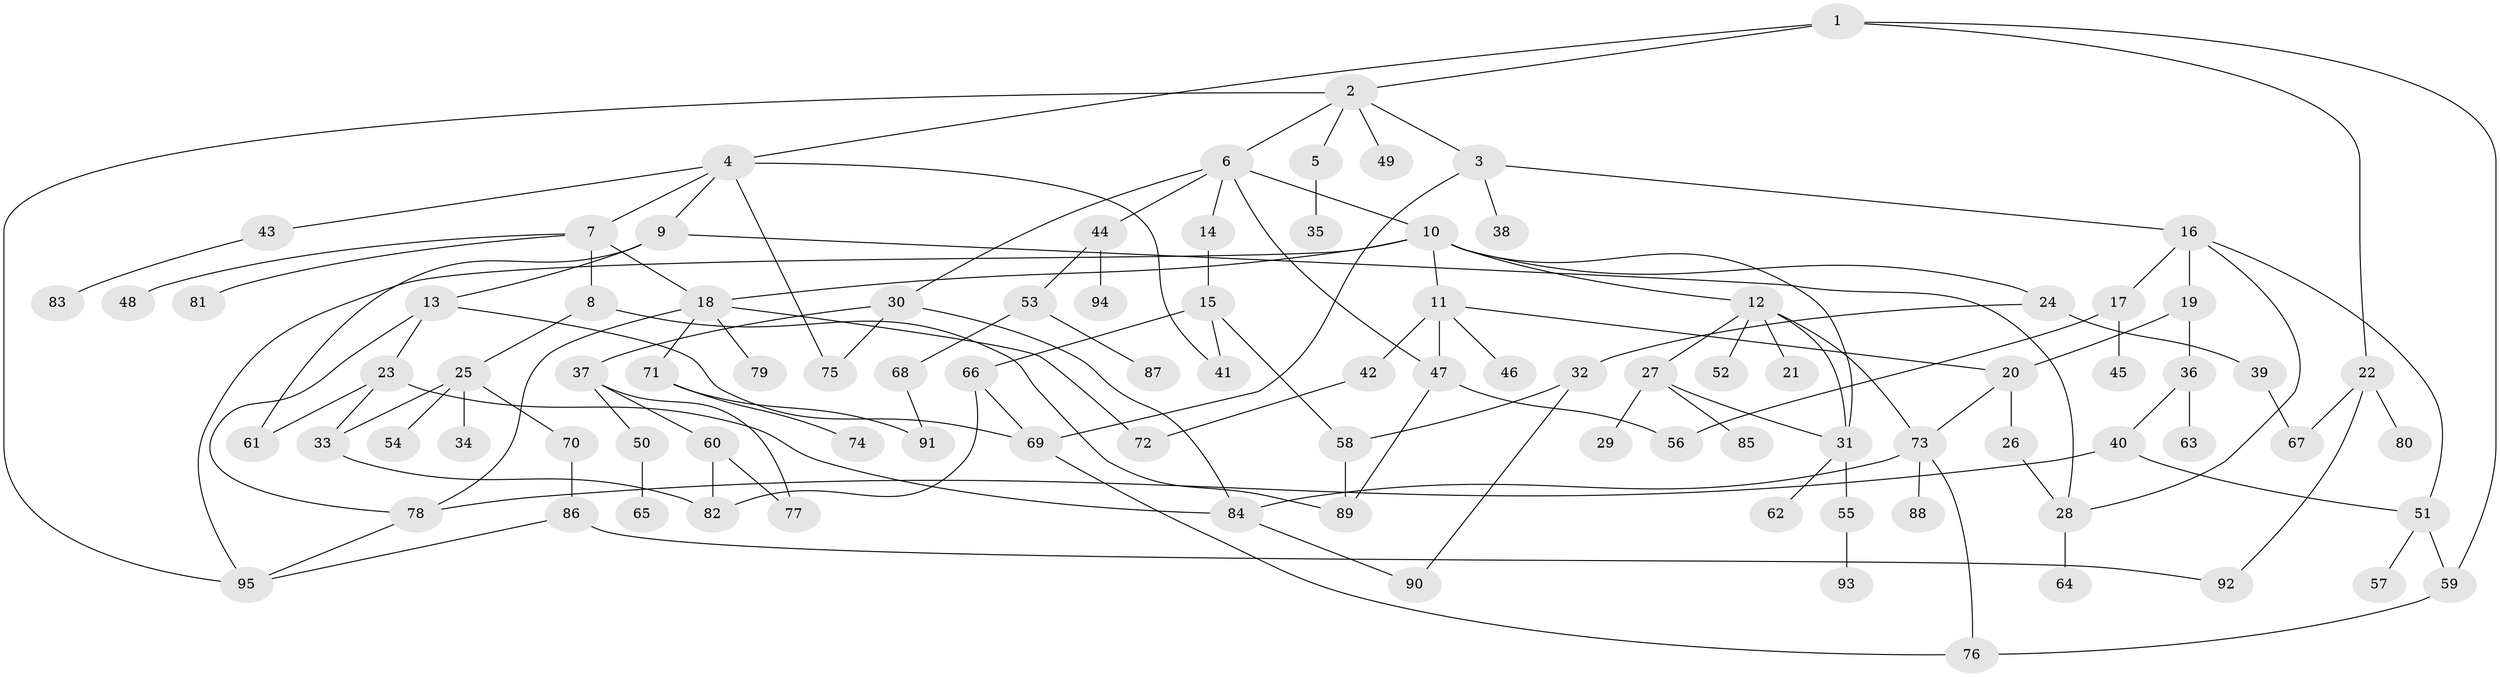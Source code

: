 // Generated by graph-tools (version 1.1) at 2025/13/03/09/25 04:13:20]
// undirected, 95 vertices, 131 edges
graph export_dot {
graph [start="1"]
  node [color=gray90,style=filled];
  1;
  2;
  3;
  4;
  5;
  6;
  7;
  8;
  9;
  10;
  11;
  12;
  13;
  14;
  15;
  16;
  17;
  18;
  19;
  20;
  21;
  22;
  23;
  24;
  25;
  26;
  27;
  28;
  29;
  30;
  31;
  32;
  33;
  34;
  35;
  36;
  37;
  38;
  39;
  40;
  41;
  42;
  43;
  44;
  45;
  46;
  47;
  48;
  49;
  50;
  51;
  52;
  53;
  54;
  55;
  56;
  57;
  58;
  59;
  60;
  61;
  62;
  63;
  64;
  65;
  66;
  67;
  68;
  69;
  70;
  71;
  72;
  73;
  74;
  75;
  76;
  77;
  78;
  79;
  80;
  81;
  82;
  83;
  84;
  85;
  86;
  87;
  88;
  89;
  90;
  91;
  92;
  93;
  94;
  95;
  1 -- 2;
  1 -- 4;
  1 -- 22;
  1 -- 59;
  2 -- 3;
  2 -- 5;
  2 -- 6;
  2 -- 49;
  2 -- 95;
  3 -- 16;
  3 -- 38;
  3 -- 69;
  4 -- 7;
  4 -- 9;
  4 -- 41;
  4 -- 43;
  4 -- 75;
  5 -- 35;
  6 -- 10;
  6 -- 14;
  6 -- 30;
  6 -- 44;
  6 -- 47;
  7 -- 8;
  7 -- 48;
  7 -- 81;
  7 -- 18;
  8 -- 25;
  8 -- 89;
  9 -- 13;
  9 -- 61;
  9 -- 28;
  10 -- 11;
  10 -- 12;
  10 -- 18;
  10 -- 24;
  10 -- 31;
  10 -- 95;
  11 -- 20;
  11 -- 42;
  11 -- 46;
  11 -- 47;
  12 -- 21;
  12 -- 27;
  12 -- 52;
  12 -- 73;
  12 -- 31;
  13 -- 23;
  13 -- 78;
  13 -- 69;
  14 -- 15;
  15 -- 66;
  15 -- 41;
  15 -- 58;
  16 -- 17;
  16 -- 19;
  16 -- 28;
  16 -- 51;
  17 -- 45;
  17 -- 56;
  18 -- 71;
  18 -- 79;
  18 -- 78;
  18 -- 72;
  19 -- 36;
  19 -- 20;
  20 -- 26;
  20 -- 73;
  22 -- 67;
  22 -- 80;
  22 -- 92;
  23 -- 33;
  23 -- 84;
  23 -- 61;
  24 -- 32;
  24 -- 39;
  25 -- 34;
  25 -- 54;
  25 -- 70;
  25 -- 33;
  26 -- 28;
  27 -- 29;
  27 -- 31;
  27 -- 85;
  28 -- 64;
  30 -- 37;
  30 -- 75;
  30 -- 84;
  31 -- 55;
  31 -- 62;
  32 -- 58;
  32 -- 90;
  33 -- 82;
  36 -- 40;
  36 -- 63;
  37 -- 50;
  37 -- 60;
  37 -- 77;
  39 -- 67;
  40 -- 51;
  40 -- 78;
  42 -- 72;
  43 -- 83;
  44 -- 53;
  44 -- 94;
  47 -- 56;
  47 -- 89;
  50 -- 65;
  51 -- 57;
  51 -- 59;
  53 -- 68;
  53 -- 87;
  55 -- 93;
  58 -- 89;
  59 -- 76;
  60 -- 77;
  60 -- 82;
  66 -- 69;
  66 -- 82;
  68 -- 91;
  69 -- 76;
  70 -- 86;
  71 -- 74;
  71 -- 91;
  73 -- 88;
  73 -- 84;
  73 -- 76;
  78 -- 95;
  84 -- 90;
  86 -- 92;
  86 -- 95;
}
